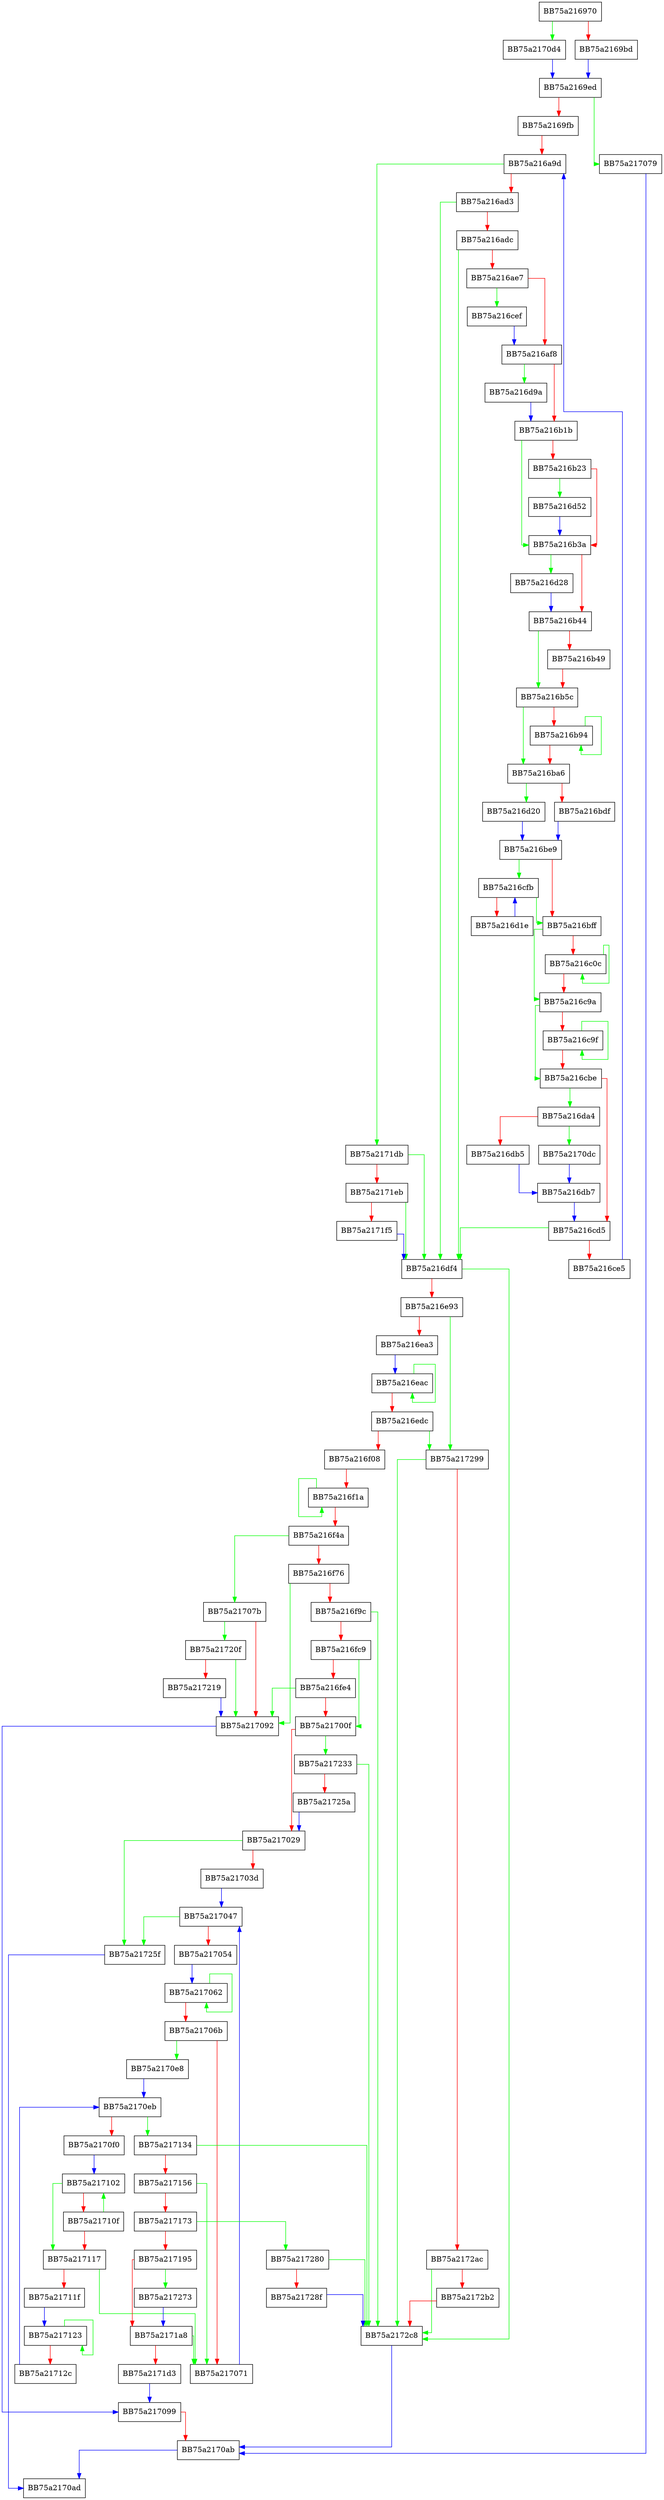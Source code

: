 digraph process_content {
  node [shape="box"];
  graph [splines=ortho];
  BB75a216970 -> BB75a2170d4 [color="green"];
  BB75a216970 -> BB75a2169bd [color="red"];
  BB75a2169bd -> BB75a2169ed [color="blue"];
  BB75a2169ed -> BB75a217079 [color="green"];
  BB75a2169ed -> BB75a2169fb [color="red"];
  BB75a2169fb -> BB75a216a9d [color="red"];
  BB75a216a9d -> BB75a2171db [color="green"];
  BB75a216a9d -> BB75a216ad3 [color="red"];
  BB75a216ad3 -> BB75a216df4 [color="green"];
  BB75a216ad3 -> BB75a216adc [color="red"];
  BB75a216adc -> BB75a216df4 [color="green"];
  BB75a216adc -> BB75a216ae7 [color="red"];
  BB75a216ae7 -> BB75a216cef [color="green"];
  BB75a216ae7 -> BB75a216af8 [color="red"];
  BB75a216af8 -> BB75a216d9a [color="green"];
  BB75a216af8 -> BB75a216b1b [color="red"];
  BB75a216b1b -> BB75a216b3a [color="green"];
  BB75a216b1b -> BB75a216b23 [color="red"];
  BB75a216b23 -> BB75a216d52 [color="green"];
  BB75a216b23 -> BB75a216b3a [color="red"];
  BB75a216b3a -> BB75a216d28 [color="green"];
  BB75a216b3a -> BB75a216b44 [color="red"];
  BB75a216b44 -> BB75a216b5c [color="green"];
  BB75a216b44 -> BB75a216b49 [color="red"];
  BB75a216b49 -> BB75a216b5c [color="red"];
  BB75a216b5c -> BB75a216ba6 [color="green"];
  BB75a216b5c -> BB75a216b94 [color="red"];
  BB75a216b94 -> BB75a216b94 [color="green"];
  BB75a216b94 -> BB75a216ba6 [color="red"];
  BB75a216ba6 -> BB75a216d20 [color="green"];
  BB75a216ba6 -> BB75a216bdf [color="red"];
  BB75a216bdf -> BB75a216be9 [color="blue"];
  BB75a216be9 -> BB75a216cfb [color="green"];
  BB75a216be9 -> BB75a216bff [color="red"];
  BB75a216bff -> BB75a216c9a [color="green"];
  BB75a216bff -> BB75a216c0c [color="red"];
  BB75a216c0c -> BB75a216c0c [color="green"];
  BB75a216c0c -> BB75a216c9a [color="red"];
  BB75a216c9a -> BB75a216cbe [color="green"];
  BB75a216c9a -> BB75a216c9f [color="red"];
  BB75a216c9f -> BB75a216c9f [color="green"];
  BB75a216c9f -> BB75a216cbe [color="red"];
  BB75a216cbe -> BB75a216da4 [color="green"];
  BB75a216cbe -> BB75a216cd5 [color="red"];
  BB75a216cd5 -> BB75a216df4 [color="green"];
  BB75a216cd5 -> BB75a216ce5 [color="red"];
  BB75a216ce5 -> BB75a216a9d [color="blue"];
  BB75a216cef -> BB75a216af8 [color="blue"];
  BB75a216cfb -> BB75a216bff [color="green"];
  BB75a216cfb -> BB75a216d1e [color="red"];
  BB75a216d1e -> BB75a216cfb [color="blue"];
  BB75a216d20 -> BB75a216be9 [color="blue"];
  BB75a216d28 -> BB75a216b44 [color="blue"];
  BB75a216d52 -> BB75a216b3a [color="blue"];
  BB75a216d9a -> BB75a216b1b [color="blue"];
  BB75a216da4 -> BB75a2170dc [color="green"];
  BB75a216da4 -> BB75a216db5 [color="red"];
  BB75a216db5 -> BB75a216db7 [color="blue"];
  BB75a216db7 -> BB75a216cd5 [color="blue"];
  BB75a216df4 -> BB75a2172c8 [color="green"];
  BB75a216df4 -> BB75a216e93 [color="red"];
  BB75a216e93 -> BB75a217299 [color="green"];
  BB75a216e93 -> BB75a216ea3 [color="red"];
  BB75a216ea3 -> BB75a216eac [color="blue"];
  BB75a216eac -> BB75a216eac [color="green"];
  BB75a216eac -> BB75a216edc [color="red"];
  BB75a216edc -> BB75a217299 [color="green"];
  BB75a216edc -> BB75a216f08 [color="red"];
  BB75a216f08 -> BB75a216f1a [color="red"];
  BB75a216f1a -> BB75a216f1a [color="green"];
  BB75a216f1a -> BB75a216f4a [color="red"];
  BB75a216f4a -> BB75a21707b [color="green"];
  BB75a216f4a -> BB75a216f76 [color="red"];
  BB75a216f76 -> BB75a217092 [color="green"];
  BB75a216f76 -> BB75a216f9c [color="red"];
  BB75a216f9c -> BB75a2172c8 [color="green"];
  BB75a216f9c -> BB75a216fc9 [color="red"];
  BB75a216fc9 -> BB75a21700f [color="green"];
  BB75a216fc9 -> BB75a216fe4 [color="red"];
  BB75a216fe4 -> BB75a217092 [color="green"];
  BB75a216fe4 -> BB75a21700f [color="red"];
  BB75a21700f -> BB75a217233 [color="green"];
  BB75a21700f -> BB75a217029 [color="red"];
  BB75a217029 -> BB75a21725f [color="green"];
  BB75a217029 -> BB75a21703d [color="red"];
  BB75a21703d -> BB75a217047 [color="blue"];
  BB75a217047 -> BB75a21725f [color="green"];
  BB75a217047 -> BB75a217054 [color="red"];
  BB75a217054 -> BB75a217062 [color="blue"];
  BB75a217062 -> BB75a217062 [color="green"];
  BB75a217062 -> BB75a21706b [color="red"];
  BB75a21706b -> BB75a2170e8 [color="green"];
  BB75a21706b -> BB75a217071 [color="red"];
  BB75a217071 -> BB75a217047 [color="blue"];
  BB75a217079 -> BB75a2170ab [color="blue"];
  BB75a21707b -> BB75a21720f [color="green"];
  BB75a21707b -> BB75a217092 [color="red"];
  BB75a217092 -> BB75a217099 [color="blue"];
  BB75a217099 -> BB75a2170ab [color="red"];
  BB75a2170ab -> BB75a2170ad [color="blue"];
  BB75a2170d4 -> BB75a2169ed [color="blue"];
  BB75a2170dc -> BB75a216db7 [color="blue"];
  BB75a2170e8 -> BB75a2170eb [color="blue"];
  BB75a2170eb -> BB75a217134 [color="green"];
  BB75a2170eb -> BB75a2170f0 [color="red"];
  BB75a2170f0 -> BB75a217102 [color="blue"];
  BB75a217102 -> BB75a217117 [color="green"];
  BB75a217102 -> BB75a21710f [color="red"];
  BB75a21710f -> BB75a217102 [color="green"];
  BB75a21710f -> BB75a217117 [color="red"];
  BB75a217117 -> BB75a217071 [color="green"];
  BB75a217117 -> BB75a21711f [color="red"];
  BB75a21711f -> BB75a217123 [color="blue"];
  BB75a217123 -> BB75a217123 [color="green"];
  BB75a217123 -> BB75a21712c [color="red"];
  BB75a21712c -> BB75a2170eb [color="blue"];
  BB75a217134 -> BB75a2172c8 [color="green"];
  BB75a217134 -> BB75a217156 [color="red"];
  BB75a217156 -> BB75a217071 [color="green"];
  BB75a217156 -> BB75a217173 [color="red"];
  BB75a217173 -> BB75a217280 [color="green"];
  BB75a217173 -> BB75a217195 [color="red"];
  BB75a217195 -> BB75a217273 [color="green"];
  BB75a217195 -> BB75a2171a8 [color="red"];
  BB75a2171a8 -> BB75a217071 [color="green"];
  BB75a2171a8 -> BB75a2171d3 [color="red"];
  BB75a2171d3 -> BB75a217099 [color="blue"];
  BB75a2171db -> BB75a216df4 [color="green"];
  BB75a2171db -> BB75a2171eb [color="red"];
  BB75a2171eb -> BB75a216df4 [color="green"];
  BB75a2171eb -> BB75a2171f5 [color="red"];
  BB75a2171f5 -> BB75a216df4 [color="blue"];
  BB75a21720f -> BB75a217092 [color="green"];
  BB75a21720f -> BB75a217219 [color="red"];
  BB75a217219 -> BB75a217092 [color="blue"];
  BB75a217233 -> BB75a2172c8 [color="green"];
  BB75a217233 -> BB75a21725a [color="red"];
  BB75a21725a -> BB75a217029 [color="blue"];
  BB75a21725f -> BB75a2170ad [color="blue"];
  BB75a217273 -> BB75a2171a8 [color="blue"];
  BB75a217280 -> BB75a2172c8 [color="green"];
  BB75a217280 -> BB75a21728f [color="red"];
  BB75a21728f -> BB75a2172c8 [color="blue"];
  BB75a217299 -> BB75a2172c8 [color="green"];
  BB75a217299 -> BB75a2172ac [color="red"];
  BB75a2172ac -> BB75a2172c8 [color="green"];
  BB75a2172ac -> BB75a2172b2 [color="red"];
  BB75a2172b2 -> BB75a2172c8 [color="red"];
  BB75a2172c8 -> BB75a2170ab [color="blue"];
}